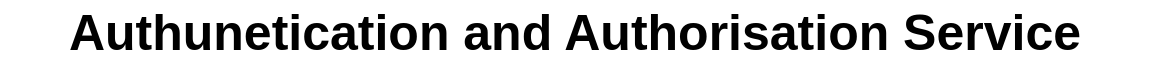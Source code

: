 <mxfile version="16.2.6" type="github" pages="3">
  <diagram id="C5RBs43oDa-KdzZeNtuy" name="Auth">
    <mxGraphModel dx="1347" dy="913" grid="1" gridSize="10" guides="1" tooltips="1" connect="1" arrows="1" fold="1" page="1" pageScale="1" pageWidth="1169" pageHeight="827" math="0" shadow="0">
      <root>
        <mxCell id="WIyWlLk6GJQsqaUBKTNV-0" />
        <mxCell id="WIyWlLk6GJQsqaUBKTNV-1" parent="WIyWlLk6GJQsqaUBKTNV-0" />
        <mxCell id="XzSn_rRKWrM8uNgigZ0G-0" value="&lt;font style=&quot;font-size: 25px&quot;&gt;&lt;b&gt;Authunetication and Authorisation Service&lt;/b&gt;&lt;/font&gt;" style="text;html=1;strokeColor=none;fillColor=none;align=center;verticalAlign=middle;whiteSpace=wrap;rounded=0;sketch=0;" vertex="1" parent="WIyWlLk6GJQsqaUBKTNV-1">
          <mxGeometry x="297" y="20" width="575" height="30" as="geometry" />
        </mxCell>
      </root>
    </mxGraphModel>
  </diagram>
  <diagram id="vT45UM7YWQrJgRwl2dxx" name="Products">
    <mxGraphModel dx="1683" dy="1142" grid="1" gridSize="10" guides="1" tooltips="1" connect="1" arrows="1" fold="1" page="1" pageScale="1" pageWidth="1169" pageHeight="827" math="0" shadow="0">
      <root>
        <mxCell id="NcW0uAfTotqKWrMHABvw-0" />
        <mxCell id="NcW0uAfTotqKWrMHABvw-1" parent="NcW0uAfTotqKWrMHABvw-0" />
        <mxCell id="kW2x1S1aM7OV3wr2bi0Z-0" value="&lt;font style=&quot;font-size: 25px&quot;&gt;&lt;b&gt;Products Service&lt;/b&gt;&lt;/font&gt;" style="text;html=1;strokeColor=none;fillColor=none;align=center;verticalAlign=middle;whiteSpace=wrap;rounded=0;sketch=0;" vertex="1" parent="NcW0uAfTotqKWrMHABvw-1">
          <mxGeometry x="297" y="20" width="575" height="30" as="geometry" />
        </mxCell>
      </root>
    </mxGraphModel>
  </diagram>
  <diagram id="AmHbDrZMR5xD92mB44Ig" name="End to End Overview">
    <mxGraphModel dx="2244" dy="1522" grid="1" gridSize="10" guides="1" tooltips="1" connect="1" arrows="1" fold="1" page="1" pageScale="1" pageWidth="1169" pageHeight="827" math="0" shadow="0">
      <root>
        <mxCell id="aoh54oxooWbk0Fr2ZpUX-0" />
        <mxCell id="aoh54oxooWbk0Fr2ZpUX-1" parent="aoh54oxooWbk0Fr2ZpUX-0" />
        <mxCell id="aoh54oxooWbk0Fr2ZpUX-2" value="ReactJs" style="whiteSpace=wrap;html=1;aspect=fixed;rounded=0;sketch=0;fontSize=25;" vertex="1" parent="aoh54oxooWbk0Fr2ZpUX-1">
          <mxGeometry x="90" y="240" width="110" height="110" as="geometry" />
        </mxCell>
        <mxCell id="aoh54oxooWbk0Fr2ZpUX-3" value="NextJs" style="whiteSpace=wrap;html=1;aspect=fixed;rounded=0;sketch=0;fontSize=25;" vertex="1" parent="aoh54oxooWbk0Fr2ZpUX-1">
          <mxGeometry x="90" y="385" width="110" height="110" as="geometry" />
        </mxCell>
        <mxCell id="aoh54oxooWbk0Fr2ZpUX-4" value="" style="rounded=1;whiteSpace=wrap;html=1;sketch=0;fontSize=25;rotation=90;" vertex="1" parent="aoh54oxooWbk0Fr2ZpUX-1">
          <mxGeometry x="80" y="410" width="505" height="60" as="geometry" />
        </mxCell>
        <mxCell id="aoh54oxooWbk0Fr2ZpUX-5" value="&lt;font style=&quot;font-size: 30px&quot;&gt;Common Library&lt;/font&gt;" style="text;html=1;strokeColor=none;fillColor=none;align=center;verticalAlign=middle;whiteSpace=wrap;rounded=0;sketch=0;fontSize=25;rotation=-90;" vertex="1" parent="aoh54oxooWbk0Fr2ZpUX-1">
          <mxGeometry x="182.5" y="425" width="300" height="30" as="geometry" />
        </mxCell>
        <mxCell id="aoh54oxooWbk0Fr2ZpUX-6" value="Auth Service" style="rounded=0;whiteSpace=wrap;html=1;sketch=0;fontSize=25;" vertex="1" parent="aoh54oxooWbk0Fr2ZpUX-1">
          <mxGeometry x="442" y="201" width="285" height="60" as="geometry" />
        </mxCell>
        <mxCell id="aoh54oxooWbk0Fr2ZpUX-8" value="Product Service" style="rounded=0;whiteSpace=wrap;html=1;sketch=0;fontSize=25;" vertex="1" parent="aoh54oxooWbk0Fr2ZpUX-1">
          <mxGeometry x="442" y="325" width="285" height="60" as="geometry" />
        </mxCell>
        <mxCell id="aoh54oxooWbk0Fr2ZpUX-9" value="AWS Lambda Function" style="ellipse;shape=cloud;whiteSpace=wrap;html=1;rounded=0;sketch=0;fontSize=25;" vertex="1" parent="aoh54oxooWbk0Fr2ZpUX-1">
          <mxGeometry x="242.5" y="60" width="240" height="90" as="geometry" />
        </mxCell>
        <mxCell id="aoh54oxooWbk0Fr2ZpUX-10" value="S3" style="shape=cylinder3;whiteSpace=wrap;html=1;boundedLbl=1;backgroundOutline=1;size=15;rounded=0;sketch=0;fontSize=25;" vertex="1" parent="aoh54oxooWbk0Fr2ZpUX-1">
          <mxGeometry x="540" y="10" width="60" height="80" as="geometry" />
        </mxCell>
        <mxCell id="aoh54oxooWbk0Fr2ZpUX-12" value="Others" style="whiteSpace=wrap;html=1;aspect=fixed;rounded=0;sketch=0;fontSize=25;" vertex="1" parent="aoh54oxooWbk0Fr2ZpUX-1">
          <mxGeometry x="90" y="530" width="110" height="110" as="geometry" />
        </mxCell>
        <mxCell id="aoh54oxooWbk0Fr2ZpUX-13" value="" style="endArrow=none;dashed=1;html=1;dashPattern=1 3;strokeWidth=2;rounded=1;sketch=0;fontSize=25;curved=0;entryX=0.455;entryY=1.069;entryDx=0;entryDy=0;entryPerimeter=0;" edge="1" parent="aoh54oxooWbk0Fr2ZpUX-1" target="aoh54oxooWbk0Fr2ZpUX-8">
          <mxGeometry width="50" height="50" relative="1" as="geometry">
            <mxPoint x="572" y="590" as="sourcePoint" />
            <mxPoint x="710" y="470" as="targetPoint" />
            <Array as="points">
              <mxPoint x="570" y="590" />
            </Array>
          </mxGeometry>
        </mxCell>
        <mxCell id="aoh54oxooWbk0Fr2ZpUX-15" value="Other Services" style="rounded=0;whiteSpace=wrap;html=1;sketch=0;fontSize=25;" vertex="1" parent="aoh54oxooWbk0Fr2ZpUX-1">
          <mxGeometry x="452" y="610" width="285" height="60" as="geometry" />
        </mxCell>
        <mxCell id="aoh54oxooWbk0Fr2ZpUX-17" value="" style="rounded=1;whiteSpace=wrap;html=1;sketch=0;fontSize=25;rotation=90;" vertex="1" parent="aoh54oxooWbk0Fr2ZpUX-1">
          <mxGeometry x="610" y="410" width="505" height="60" as="geometry" />
        </mxCell>
        <mxCell id="aoh54oxooWbk0Fr2ZpUX-18" value="&lt;font style=&quot;font-size: 30px&quot;&gt;Event Bus&lt;/font&gt;" style="text;html=1;strokeColor=none;fillColor=none;align=center;verticalAlign=middle;whiteSpace=wrap;rounded=0;sketch=0;fontSize=25;rotation=-90;" vertex="1" parent="aoh54oxooWbk0Fr2ZpUX-1">
          <mxGeometry x="712.5" y="425" width="300" height="30" as="geometry" />
        </mxCell>
      </root>
    </mxGraphModel>
  </diagram>
</mxfile>

